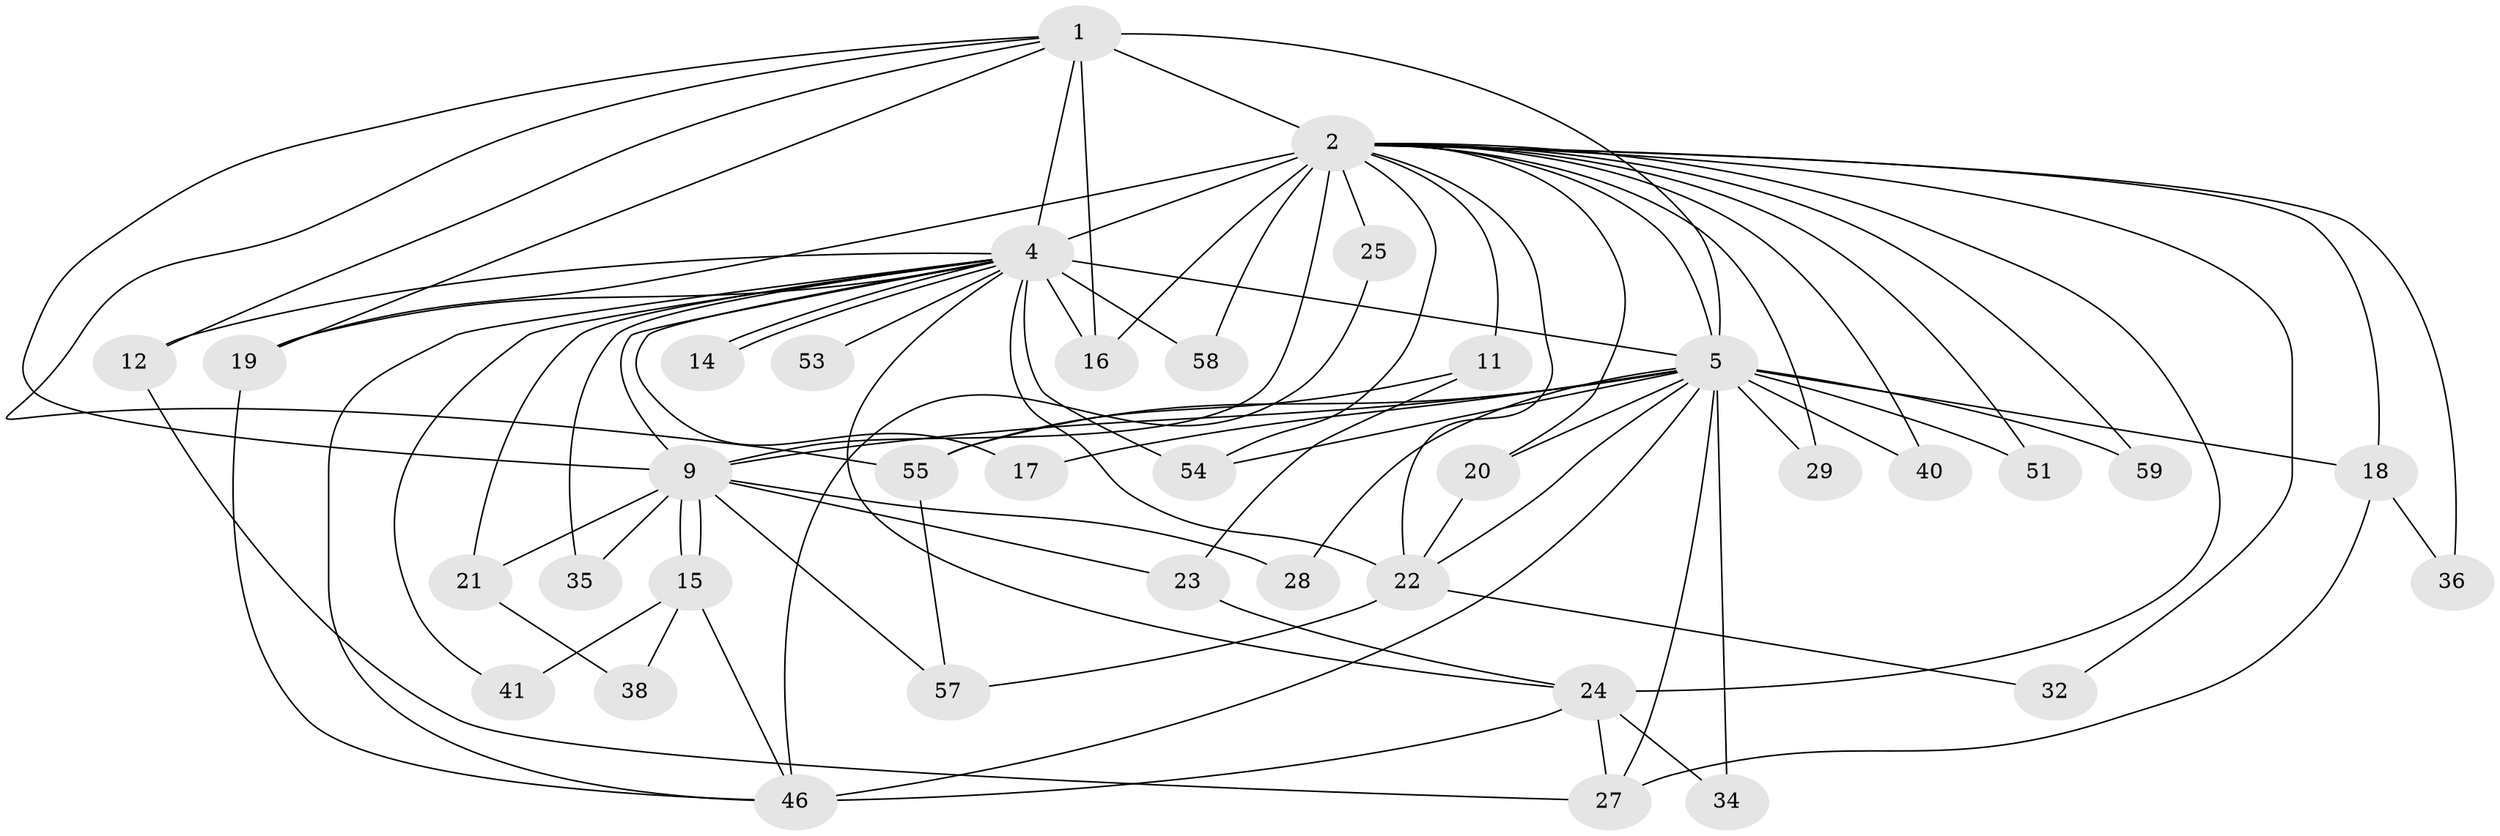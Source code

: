 // original degree distribution, {14: 0.013333333333333334, 11: 0.013333333333333334, 12: 0.013333333333333334, 20: 0.02666666666666667, 17: 0.02666666666666667, 18: 0.013333333333333334, 23: 0.013333333333333334, 21: 0.013333333333333334, 4: 0.08, 3: 0.18666666666666668, 5: 0.05333333333333334, 2: 0.52, 7: 0.013333333333333334, 6: 0.013333333333333334}
// Generated by graph-tools (version 1.1) at 2025/17/03/04/25 18:17:23]
// undirected, 37 vertices, 85 edges
graph export_dot {
graph [start="1"]
  node [color=gray90,style=filled];
  1;
  2 [super="+74+65+3+7"];
  4 [super="+8+31+48+30"];
  5 [super="+6+42"];
  9;
  11;
  12;
  14;
  15;
  16;
  17;
  18;
  19 [super="+44"];
  20 [super="+26+45"];
  21;
  22 [super="+63+52+49"];
  23;
  24;
  25 [super="+50"];
  27 [super="+39+56"];
  28;
  29;
  32;
  34;
  35;
  36;
  38;
  40;
  41;
  46 [super="+69+47"];
  51;
  53;
  54 [super="+68"];
  55;
  57 [super="+60"];
  58;
  59;
  1 -- 2 [weight=4];
  1 -- 4 [weight=3];
  1 -- 5 [weight=2];
  1 -- 9;
  1 -- 12;
  1 -- 16;
  1 -- 19;
  1 -- 55;
  2 -- 4 [weight=12];
  2 -- 5 [weight=9];
  2 -- 9 [weight=4];
  2 -- 24;
  2 -- 19 [weight=2];
  2 -- 22;
  2 -- 11;
  2 -- 16;
  2 -- 18;
  2 -- 20 [weight=3];
  2 -- 25;
  2 -- 29;
  2 -- 32;
  2 -- 36;
  2 -- 40;
  2 -- 51;
  2 -- 54;
  2 -- 58;
  2 -- 59;
  4 -- 5 [weight=7];
  4 -- 9 [weight=3];
  4 -- 12;
  4 -- 14;
  4 -- 14;
  4 -- 17;
  4 -- 24;
  4 -- 54;
  4 -- 16;
  4 -- 21;
  4 -- 22 [weight=2];
  4 -- 35;
  4 -- 41;
  4 -- 53;
  4 -- 58;
  4 -- 46;
  4 -- 19;
  5 -- 9 [weight=2];
  5 -- 17;
  5 -- 28;
  5 -- 29;
  5 -- 34;
  5 -- 59;
  5 -- 54;
  5 -- 27;
  5 -- 22;
  5 -- 40;
  5 -- 46;
  5 -- 18;
  5 -- 51;
  5 -- 20 [weight=2];
  5 -- 55;
  9 -- 15;
  9 -- 15;
  9 -- 21;
  9 -- 23;
  9 -- 28;
  9 -- 35;
  9 -- 57;
  11 -- 23;
  11 -- 55;
  12 -- 27;
  15 -- 38;
  15 -- 41;
  15 -- 46;
  18 -- 36;
  18 -- 27;
  19 -- 46;
  20 -- 22;
  21 -- 38;
  22 -- 32;
  22 -- 57;
  23 -- 24;
  24 -- 27;
  24 -- 34;
  24 -- 46;
  25 -- 46;
  55 -- 57;
}

